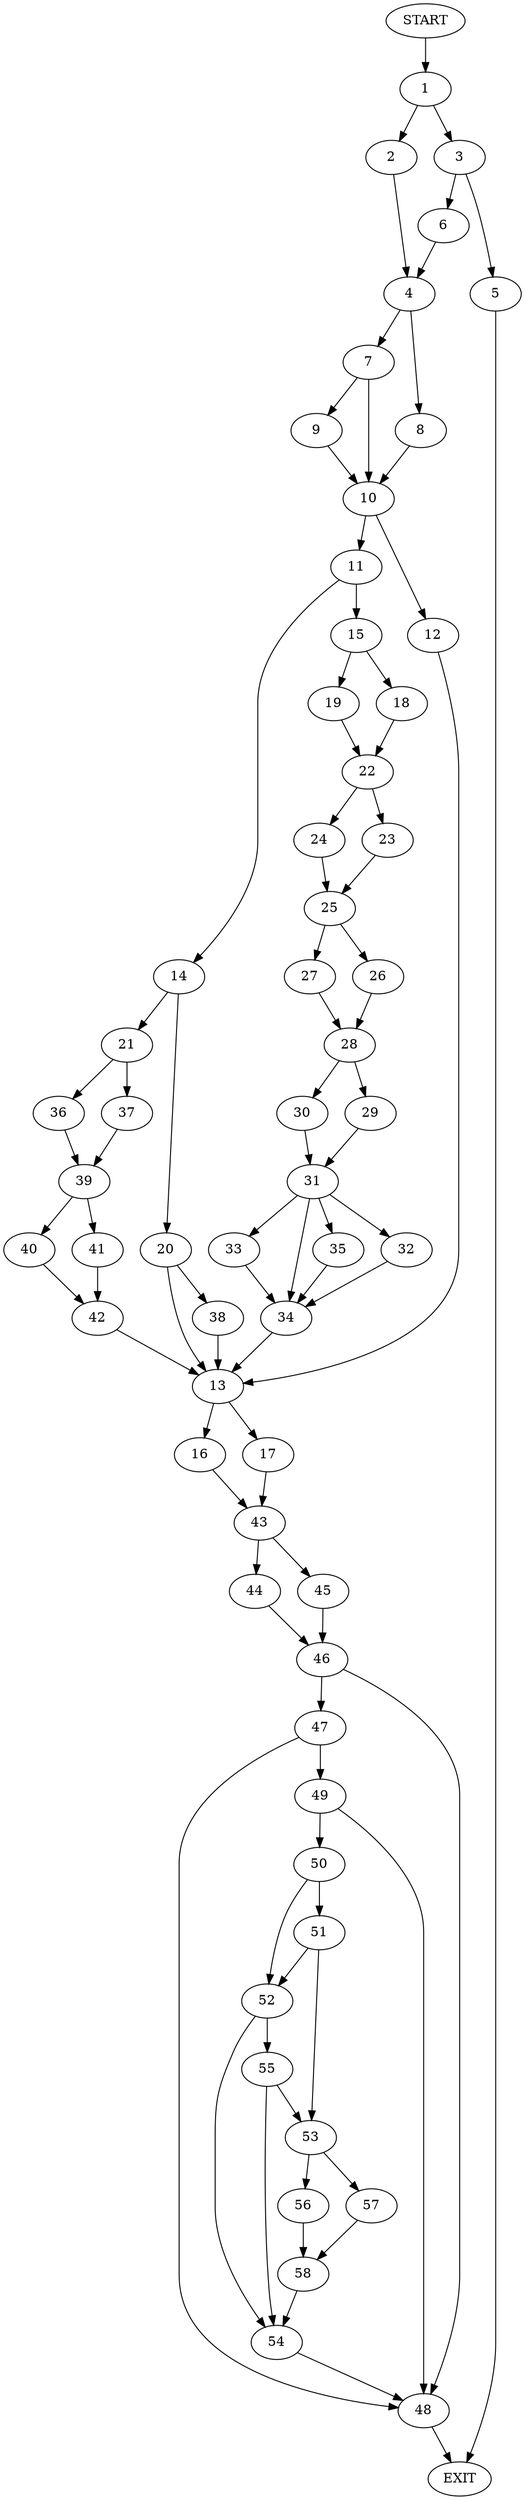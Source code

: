 digraph {
0 [label="START"]
59 [label="EXIT"]
0 -> 1
1 -> 2
1 -> 3
2 -> 4
3 -> 5
3 -> 6
4 -> 7
4 -> 8
5 -> 59
6 -> 4
7 -> 9
7 -> 10
8 -> 10
10 -> 11
10 -> 12
9 -> 10
12 -> 13
11 -> 14
11 -> 15
13 -> 16
13 -> 17
15 -> 18
15 -> 19
14 -> 20
14 -> 21
18 -> 22
19 -> 22
22 -> 23
22 -> 24
23 -> 25
24 -> 25
25 -> 26
25 -> 27
27 -> 28
26 -> 28
28 -> 29
28 -> 30
30 -> 31
29 -> 31
31 -> 32
31 -> 33
31 -> 34
31 -> 35
32 -> 34
33 -> 34
34 -> 13
35 -> 34
21 -> 36
21 -> 37
20 -> 13
20 -> 38
36 -> 39
37 -> 39
39 -> 40
39 -> 41
40 -> 42
41 -> 42
42 -> 13
38 -> 13
17 -> 43
16 -> 43
43 -> 44
43 -> 45
44 -> 46
45 -> 46
46 -> 47
46 -> 48
48 -> 59
47 -> 49
47 -> 48
49 -> 48
49 -> 50
50 -> 51
50 -> 52
51 -> 53
51 -> 52
52 -> 54
52 -> 55
53 -> 56
53 -> 57
55 -> 53
55 -> 54
54 -> 48
57 -> 58
56 -> 58
58 -> 54
}
